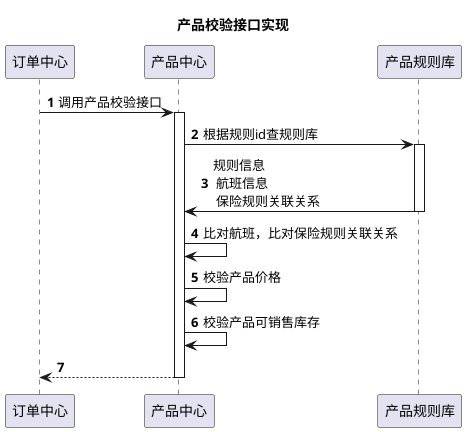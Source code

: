 @startuml
title 产品校验接口实现
autonumber
participant "订单中心" as shop
participant "产品中心" as p
participant "产品规则库" as gzk

shop -> p: 调用产品校验接口
activate p
p -> gzk: 根据规则id查规则库
activate gzk
gzk-> p: 规则信息\n 航班信息 \n 保险规则关联关系
deactivate gzk
p -> p: 比对航班，比对保险规则关联关系
p -> p: 校验产品价格
p -> p: 校验产品可销售库存
return
@enduml